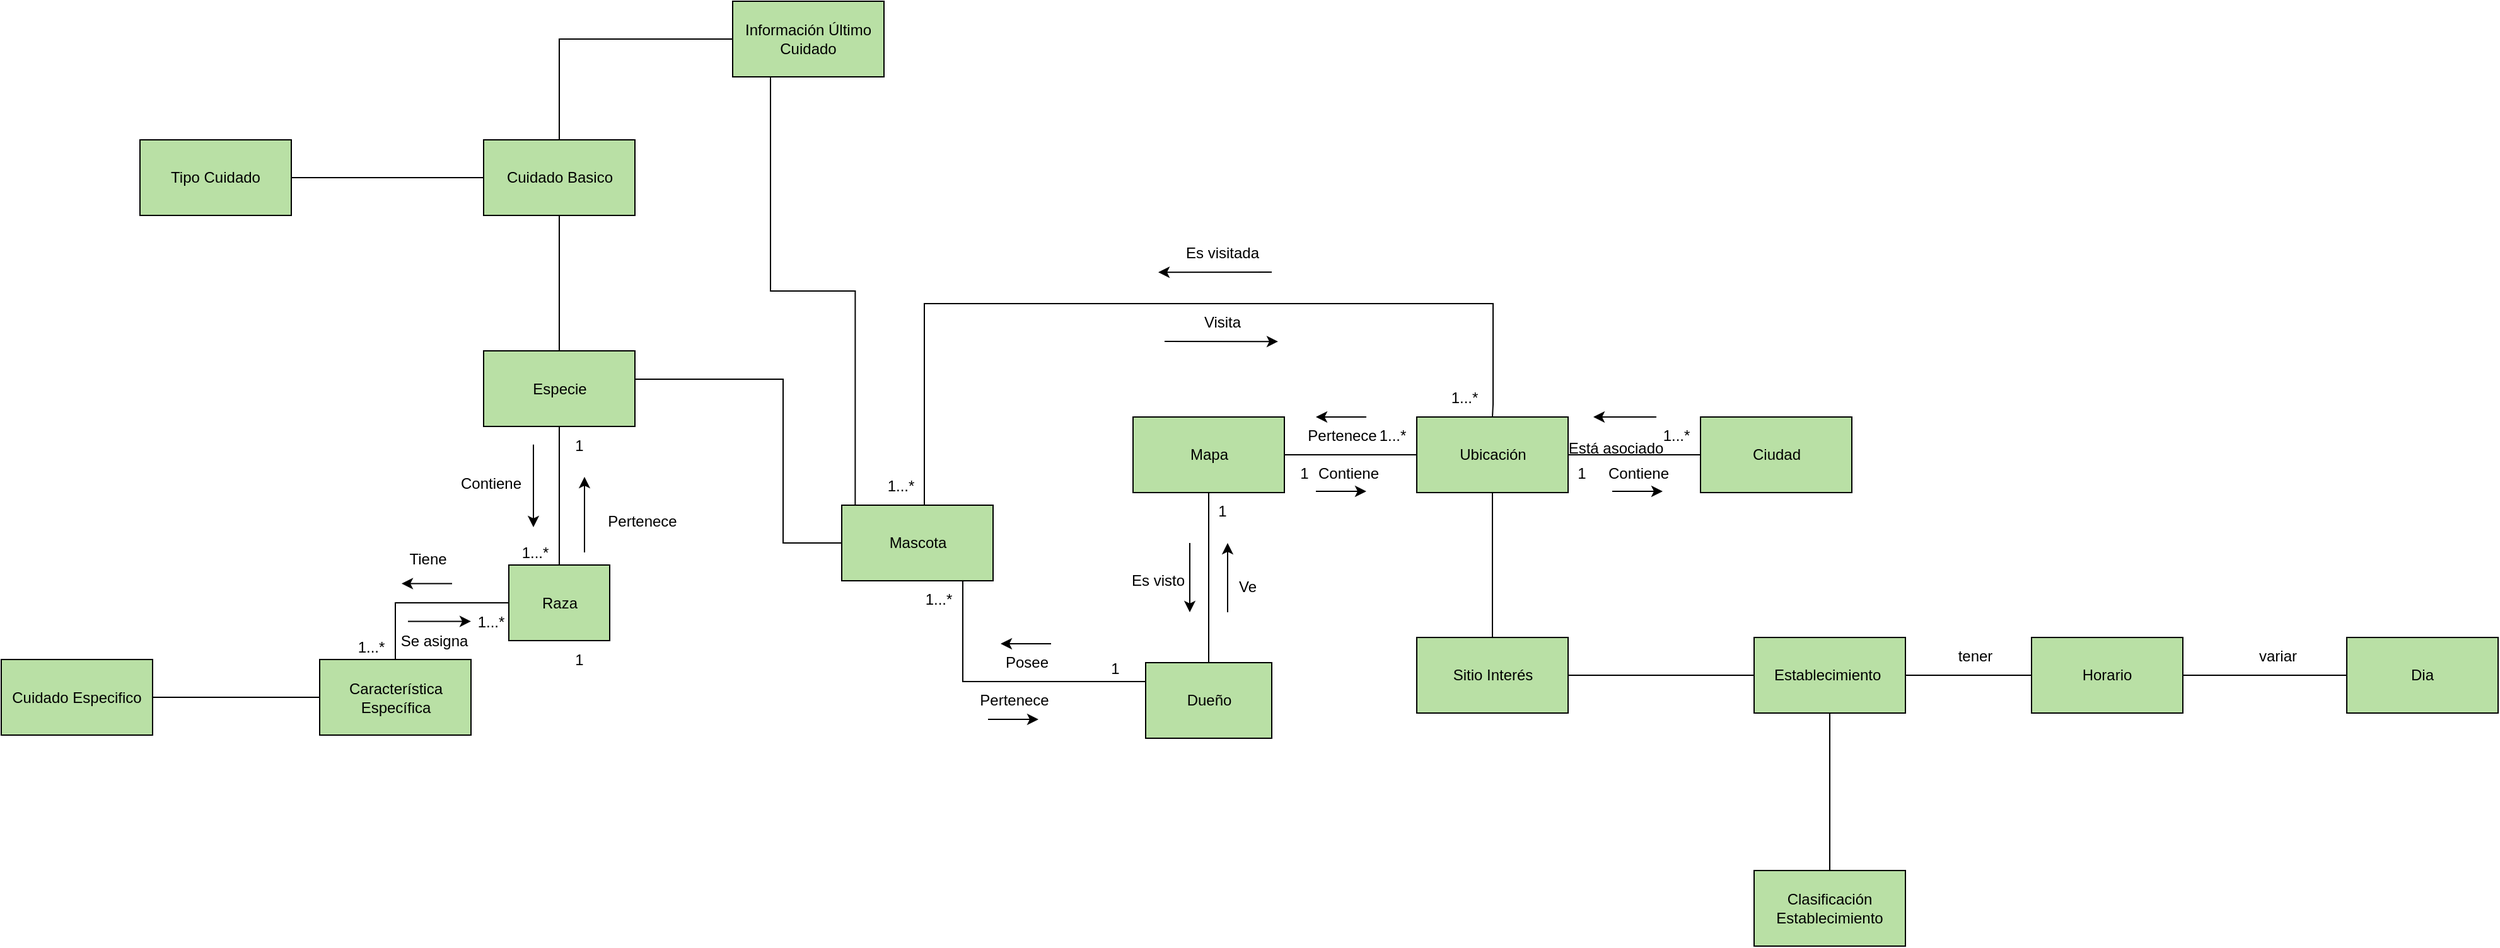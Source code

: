 <mxfile version="21.2.1" type="google">
  <diagram name="Página-1" id="b8PN-qfuAwBhBRi0ub18">
    <mxGraphModel dx="2920" dy="-184" grid="1" gridSize="10" guides="1" tooltips="1" connect="1" arrows="1" fold="1" page="1" pageScale="1" pageWidth="827" pageHeight="1169" math="0" shadow="0">
      <root>
        <mxCell id="0" />
        <mxCell id="1" parent="0" />
        <mxCell id="yJe1_wHuiv2NSmjCoZai-1" style="edgeStyle=orthogonalEdgeStyle;rounded=0;orthogonalLoop=1;jettySize=auto;html=1;exitX=0.5;exitY=1;exitDx=0;exitDy=0;entryX=0.5;entryY=0;entryDx=0;entryDy=0;endArrow=none;endFill=0;" edge="1" parent="1" source="yJe1_wHuiv2NSmjCoZai-60" target="yJe1_wHuiv2NSmjCoZai-13">
          <mxGeometry relative="1" as="geometry" />
        </mxCell>
        <mxCell id="yJe1_wHuiv2NSmjCoZai-2" value="1...*" style="text;html=1;align=center;verticalAlign=middle;resizable=0;points=[];autosize=1;strokeColor=none;fillColor=none;" vertex="1" parent="1">
          <mxGeometry x="-237.5" y="2242.5" width="40" height="30" as="geometry" />
        </mxCell>
        <mxCell id="yJe1_wHuiv2NSmjCoZai-3" value="" style="endArrow=classic;html=1;rounded=0;" edge="1" parent="1">
          <mxGeometry width="50" height="50" relative="1" as="geometry">
            <mxPoint x="-218" y="2171.93" as="sourcePoint" />
            <mxPoint x="-218" y="2237.5" as="targetPoint" />
            <Array as="points">
              <mxPoint x="-218" y="2171.93" />
            </Array>
          </mxGeometry>
        </mxCell>
        <mxCell id="yJe1_wHuiv2NSmjCoZai-4" value="" style="endArrow=classic;html=1;rounded=0;" edge="1" parent="1">
          <mxGeometry width="50" height="50" relative="1" as="geometry">
            <mxPoint x="-177.5" y="2257.5" as="sourcePoint" />
            <mxPoint x="-177.5" y="2197.5" as="targetPoint" />
          </mxGeometry>
        </mxCell>
        <mxCell id="yJe1_wHuiv2NSmjCoZai-5" value="Pertenece" style="text;html=1;align=center;verticalAlign=middle;resizable=0;points=[];autosize=1;strokeColor=none;fillColor=none;" vertex="1" parent="1">
          <mxGeometry x="122.5" y="2360" width="80" height="30" as="geometry" />
        </mxCell>
        <mxCell id="yJe1_wHuiv2NSmjCoZai-6" value="Posee" style="text;html=1;align=center;verticalAlign=middle;resizable=0;points=[];autosize=1;strokeColor=none;fillColor=none;" vertex="1" parent="1">
          <mxGeometry x="142.5" y="2330" width="60" height="30" as="geometry" />
        </mxCell>
        <mxCell id="yJe1_wHuiv2NSmjCoZai-7" value="" style="endArrow=classic;html=1;rounded=0;" edge="1" parent="1">
          <mxGeometry width="50" height="50" relative="1" as="geometry">
            <mxPoint x="192.5" y="2330" as="sourcePoint" />
            <mxPoint x="152.5" y="2330" as="targetPoint" />
            <Array as="points" />
          </mxGeometry>
        </mxCell>
        <mxCell id="yJe1_wHuiv2NSmjCoZai-8" value="" style="endArrow=classic;html=1;rounded=0;" edge="1" parent="1">
          <mxGeometry width="50" height="50" relative="1" as="geometry">
            <mxPoint x="142.5" y="2390" as="sourcePoint" />
            <mxPoint x="182.5" y="2390" as="targetPoint" />
          </mxGeometry>
        </mxCell>
        <mxCell id="yJe1_wHuiv2NSmjCoZai-9" style="edgeStyle=orthogonalEdgeStyle;rounded=0;orthogonalLoop=1;jettySize=auto;html=1;endArrow=none;endFill=0;" edge="1" parent="1" source="yJe1_wHuiv2NSmjCoZai-11" target="yJe1_wHuiv2NSmjCoZai-15">
          <mxGeometry relative="1" as="geometry">
            <Array as="points">
              <mxPoint x="122.5" y="2360" />
            </Array>
          </mxGeometry>
        </mxCell>
        <mxCell id="yJe1_wHuiv2NSmjCoZai-10" style="edgeStyle=orthogonalEdgeStyle;rounded=0;orthogonalLoop=1;jettySize=auto;html=1;exitX=0.75;exitY=0;exitDx=0;exitDy=0;endArrow=none;endFill=0;entryX=0.5;entryY=0;entryDx=0;entryDy=0;" edge="1" parent="1" source="yJe1_wHuiv2NSmjCoZai-11" target="yJe1_wHuiv2NSmjCoZai-48">
          <mxGeometry relative="1" as="geometry">
            <Array as="points">
              <mxPoint x="92" y="2220" />
              <mxPoint x="92" y="2060" />
              <mxPoint x="543" y="2060" />
              <mxPoint x="543" y="2140" />
            </Array>
            <mxPoint x="680" y="2140" as="targetPoint" />
          </mxGeometry>
        </mxCell>
        <mxCell id="yJe1_wHuiv2NSmjCoZai-11" value="Mascota" style="rounded=0;whiteSpace=wrap;html=1;fillColor=#B9E0A5;" vertex="1" parent="1">
          <mxGeometry x="26.5" y="2220" width="120" height="60" as="geometry" />
        </mxCell>
        <mxCell id="yJe1_wHuiv2NSmjCoZai-12" style="edgeStyle=orthogonalEdgeStyle;rounded=0;orthogonalLoop=1;jettySize=auto;html=1;exitX=0;exitY=0.5;exitDx=0;exitDy=0;endArrow=none;endFill=0;" edge="1" parent="1" source="yJe1_wHuiv2NSmjCoZai-13" target="yJe1_wHuiv2NSmjCoZai-40">
          <mxGeometry relative="1" as="geometry" />
        </mxCell>
        <mxCell id="yJe1_wHuiv2NSmjCoZai-13" value="Raza" style="rounded=0;whiteSpace=wrap;html=1;fillColor=#B9E0A5;" vertex="1" parent="1">
          <mxGeometry x="-237.5" y="2267.5" width="80" height="60" as="geometry" />
        </mxCell>
        <mxCell id="yJe1_wHuiv2NSmjCoZai-14" style="edgeStyle=orthogonalEdgeStyle;rounded=0;orthogonalLoop=1;jettySize=auto;html=1;exitX=0.5;exitY=0;exitDx=0;exitDy=0;endArrow=none;endFill=0;" edge="1" parent="1" source="yJe1_wHuiv2NSmjCoZai-15" target="yJe1_wHuiv2NSmjCoZai-21">
          <mxGeometry relative="1" as="geometry" />
        </mxCell>
        <mxCell id="yJe1_wHuiv2NSmjCoZai-15" value="Dueño" style="rounded=0;whiteSpace=wrap;html=1;fillColor=#B9E0A5;" vertex="1" parent="1">
          <mxGeometry x="267.5" y="2345" width="100" height="60" as="geometry" />
        </mxCell>
        <mxCell id="yJe1_wHuiv2NSmjCoZai-16" value="1" style="text;html=1;align=center;verticalAlign=middle;resizable=0;points=[];autosize=1;strokeColor=none;fillColor=none;" vertex="1" parent="1">
          <mxGeometry x="-197.5" y="2157.5" width="30" height="30" as="geometry" />
        </mxCell>
        <mxCell id="yJe1_wHuiv2NSmjCoZai-17" value="1" style="text;html=1;align=center;verticalAlign=middle;resizable=0;points=[];autosize=1;strokeColor=none;fillColor=none;" vertex="1" parent="1">
          <mxGeometry x="-197.5" y="2327.5" width="30" height="30" as="geometry" />
        </mxCell>
        <mxCell id="yJe1_wHuiv2NSmjCoZai-18" value="1...*" style="text;html=1;align=center;verticalAlign=middle;resizable=0;points=[];autosize=1;strokeColor=none;fillColor=none;" vertex="1" parent="1">
          <mxGeometry x="82.5" y="2280" width="40" height="30" as="geometry" />
        </mxCell>
        <mxCell id="yJe1_wHuiv2NSmjCoZai-19" value="1" style="text;html=1;align=center;verticalAlign=middle;resizable=0;points=[];autosize=1;strokeColor=none;fillColor=none;" vertex="1" parent="1">
          <mxGeometry x="227.5" y="2335" width="30" height="30" as="geometry" />
        </mxCell>
        <mxCell id="yJe1_wHuiv2NSmjCoZai-20" style="edgeStyle=orthogonalEdgeStyle;rounded=0;orthogonalLoop=1;jettySize=auto;html=1;exitX=1;exitY=0.5;exitDx=0;exitDy=0;entryX=0;entryY=0.5;entryDx=0;entryDy=0;endArrow=none;endFill=0;" edge="1" parent="1" source="yJe1_wHuiv2NSmjCoZai-21" target="yJe1_wHuiv2NSmjCoZai-56">
          <mxGeometry relative="1" as="geometry" />
        </mxCell>
        <mxCell id="yJe1_wHuiv2NSmjCoZai-21" value="Mapa" style="rounded=0;whiteSpace=wrap;html=1;fillColor=#B9E0A5;" vertex="1" parent="1">
          <mxGeometry x="257.5" y="2150" width="120" height="60" as="geometry" />
        </mxCell>
        <mxCell id="yJe1_wHuiv2NSmjCoZai-22" value="1" style="text;html=1;align=center;verticalAlign=middle;resizable=0;points=[];autosize=1;strokeColor=none;fillColor=none;" vertex="1" parent="1">
          <mxGeometry x="312.5" y="2210" width="30" height="30" as="geometry" />
        </mxCell>
        <mxCell id="yJe1_wHuiv2NSmjCoZai-23" value="" style="endArrow=classic;html=1;rounded=0;" edge="1" parent="1">
          <mxGeometry width="50" height="50" relative="1" as="geometry">
            <mxPoint x="332.5" y="2305" as="sourcePoint" />
            <mxPoint x="332.5" y="2250" as="targetPoint" />
            <Array as="points" />
          </mxGeometry>
        </mxCell>
        <mxCell id="yJe1_wHuiv2NSmjCoZai-24" value="" style="endArrow=classic;html=1;rounded=0;" edge="1" parent="1">
          <mxGeometry width="50" height="50" relative="1" as="geometry">
            <mxPoint x="302.5" y="2250" as="sourcePoint" />
            <mxPoint x="302.5" y="2305" as="targetPoint" />
            <Array as="points" />
          </mxGeometry>
        </mxCell>
        <mxCell id="yJe1_wHuiv2NSmjCoZai-25" value="Ve" style="text;html=1;align=center;verticalAlign=middle;resizable=0;points=[];autosize=1;strokeColor=none;fillColor=none;" vertex="1" parent="1">
          <mxGeometry x="327.5" y="2270" width="40" height="30" as="geometry" />
        </mxCell>
        <mxCell id="yJe1_wHuiv2NSmjCoZai-26" value="Pertenece" style="text;html=1;align=center;verticalAlign=middle;resizable=0;points=[];autosize=1;strokeColor=none;fillColor=none;" vertex="1" parent="1">
          <mxGeometry x="382.5" y="2150" width="80" height="30" as="geometry" />
        </mxCell>
        <mxCell id="yJe1_wHuiv2NSmjCoZai-27" value="1" style="text;html=1;align=center;verticalAlign=middle;resizable=0;points=[];autosize=1;strokeColor=none;fillColor=none;" vertex="1" parent="1">
          <mxGeometry x="597.5" y="2180" width="30" height="30" as="geometry" />
        </mxCell>
        <mxCell id="yJe1_wHuiv2NSmjCoZai-28" value="" style="endArrow=classic;html=1;rounded=0;" edge="1" parent="1">
          <mxGeometry width="50" height="50" relative="1" as="geometry">
            <mxPoint x="637.5" y="2209" as="sourcePoint" />
            <mxPoint x="677.5" y="2209" as="targetPoint" />
          </mxGeometry>
        </mxCell>
        <mxCell id="yJe1_wHuiv2NSmjCoZai-29" value="" style="endArrow=classic;html=1;rounded=0;" edge="1" parent="1">
          <mxGeometry width="50" height="50" relative="1" as="geometry">
            <mxPoint x="672.5" y="2150" as="sourcePoint" />
            <mxPoint x="622.5" y="2150" as="targetPoint" />
            <Array as="points" />
          </mxGeometry>
        </mxCell>
        <mxCell id="yJe1_wHuiv2NSmjCoZai-30" value="1...*" style="text;html=1;align=center;verticalAlign=middle;resizable=0;points=[];autosize=1;strokeColor=none;fillColor=none;" vertex="1" parent="1">
          <mxGeometry x="667.5" y="2150" width="40" height="30" as="geometry" />
        </mxCell>
        <mxCell id="yJe1_wHuiv2NSmjCoZai-31" value="Contiene" style="text;html=1;align=center;verticalAlign=middle;resizable=0;points=[];autosize=1;strokeColor=none;fillColor=none;" vertex="1" parent="1">
          <mxGeometry x="622.5" y="2180" width="70" height="30" as="geometry" />
        </mxCell>
        <mxCell id="yJe1_wHuiv2NSmjCoZai-32" value="Está asociado" style="text;html=1;align=center;verticalAlign=middle;resizable=0;points=[];autosize=1;strokeColor=none;fillColor=none;" vertex="1" parent="1">
          <mxGeometry x="589.5" y="2160" width="100" height="30" as="geometry" />
        </mxCell>
        <mxCell id="yJe1_wHuiv2NSmjCoZai-33" value="1...*" style="text;html=1;align=center;verticalAlign=middle;resizable=0;points=[];autosize=1;strokeColor=none;fillColor=none;" vertex="1" parent="1">
          <mxGeometry x="52.5" y="2190" width="40" height="30" as="geometry" />
        </mxCell>
        <mxCell id="yJe1_wHuiv2NSmjCoZai-34" value="Visita" style="text;html=1;align=center;verticalAlign=middle;resizable=0;points=[];autosize=1;strokeColor=none;fillColor=none;" vertex="1" parent="1">
          <mxGeometry x="302.5" y="2060" width="50" height="30" as="geometry" />
        </mxCell>
        <mxCell id="yJe1_wHuiv2NSmjCoZai-35" value="" style="endArrow=classic;html=1;rounded=0;" edge="1" parent="1">
          <mxGeometry width="50" height="50" relative="1" as="geometry">
            <mxPoint x="282.5" y="2090" as="sourcePoint" />
            <mxPoint x="372.5" y="2090.11" as="targetPoint" />
          </mxGeometry>
        </mxCell>
        <mxCell id="yJe1_wHuiv2NSmjCoZai-36" value="Es visitada" style="text;html=1;align=center;verticalAlign=middle;resizable=0;points=[];autosize=1;strokeColor=none;fillColor=none;" vertex="1" parent="1">
          <mxGeometry x="287.5" y="2005" width="80" height="30" as="geometry" />
        </mxCell>
        <mxCell id="yJe1_wHuiv2NSmjCoZai-37" value="1...*" style="text;html=1;align=center;verticalAlign=middle;resizable=0;points=[];autosize=1;strokeColor=none;fillColor=none;" vertex="1" parent="1">
          <mxGeometry x="500" y="2120" width="40" height="30" as="geometry" />
        </mxCell>
        <mxCell id="yJe1_wHuiv2NSmjCoZai-38" value="" style="endArrow=classic;html=1;rounded=0;" edge="1" parent="1">
          <mxGeometry width="50" height="50" relative="1" as="geometry">
            <mxPoint x="367.5" y="2035" as="sourcePoint" />
            <mxPoint x="277.5" y="2035.11" as="targetPoint" />
          </mxGeometry>
        </mxCell>
        <mxCell id="yJe1_wHuiv2NSmjCoZai-39" style="edgeStyle=orthogonalEdgeStyle;rounded=0;orthogonalLoop=1;jettySize=auto;html=1;exitX=0;exitY=0.5;exitDx=0;exitDy=0;endArrow=none;endFill=0;" edge="1" parent="1" source="yJe1_wHuiv2NSmjCoZai-40" target="yJe1_wHuiv2NSmjCoZai-70">
          <mxGeometry relative="1" as="geometry" />
        </mxCell>
        <mxCell id="yJe1_wHuiv2NSmjCoZai-40" value="Característica Específica" style="rounded=0;whiteSpace=wrap;html=1;fillColor=#B9E0A5;" vertex="1" parent="1">
          <mxGeometry x="-387.5" y="2342.5" width="120" height="60" as="geometry" />
        </mxCell>
        <mxCell id="yJe1_wHuiv2NSmjCoZai-41" value="1...*" style="text;html=1;align=center;verticalAlign=middle;resizable=0;points=[];autosize=1;strokeColor=none;fillColor=none;" vertex="1" parent="1">
          <mxGeometry x="-272.5" y="2297.5" width="40" height="30" as="geometry" />
        </mxCell>
        <mxCell id="yJe1_wHuiv2NSmjCoZai-42" value="1...*" style="text;html=1;align=center;verticalAlign=middle;resizable=0;points=[];autosize=1;strokeColor=none;fillColor=none;" vertex="1" parent="1">
          <mxGeometry x="-367.5" y="2317.5" width="40" height="30" as="geometry" />
        </mxCell>
        <mxCell id="yJe1_wHuiv2NSmjCoZai-43" value="Tiene" style="text;html=1;align=center;verticalAlign=middle;resizable=0;points=[];autosize=1;strokeColor=none;fillColor=none;" vertex="1" parent="1">
          <mxGeometry x="-327.5" y="2247.5" width="50" height="30" as="geometry" />
        </mxCell>
        <mxCell id="yJe1_wHuiv2NSmjCoZai-44" value="" style="endArrow=classic;html=1;rounded=0;" edge="1" parent="1">
          <mxGeometry width="50" height="50" relative="1" as="geometry">
            <mxPoint x="-282.5" y="2282.21" as="sourcePoint" />
            <mxPoint x="-322.5" y="2282.21" as="targetPoint" />
            <Array as="points">
              <mxPoint x="-282.5" y="2282.21" />
            </Array>
          </mxGeometry>
        </mxCell>
        <mxCell id="yJe1_wHuiv2NSmjCoZai-45" value="" style="endArrow=classic;html=1;rounded=0;" edge="1" parent="1">
          <mxGeometry width="50" height="50" relative="1" as="geometry">
            <mxPoint x="-317.5" y="2312.21" as="sourcePoint" />
            <mxPoint x="-267.5" y="2312.21" as="targetPoint" />
            <Array as="points">
              <mxPoint x="-317.5" y="2312.21" />
            </Array>
          </mxGeometry>
        </mxCell>
        <mxCell id="yJe1_wHuiv2NSmjCoZai-46" value="Se asigna" style="text;html=1;align=center;verticalAlign=middle;resizable=0;points=[];autosize=1;strokeColor=none;fillColor=none;" vertex="1" parent="1">
          <mxGeometry x="-337.5" y="2312.5" width="80" height="30" as="geometry" />
        </mxCell>
        <mxCell id="yJe1_wHuiv2NSmjCoZai-47" style="edgeStyle=orthogonalEdgeStyle;rounded=0;orthogonalLoop=1;jettySize=auto;html=1;exitX=0.5;exitY=1;exitDx=0;exitDy=0;endArrow=none;endFill=0;" edge="1" parent="1" source="yJe1_wHuiv2NSmjCoZai-48" target="yJe1_wHuiv2NSmjCoZai-62">
          <mxGeometry relative="1" as="geometry" />
        </mxCell>
        <mxCell id="yJe1_wHuiv2NSmjCoZai-48" value="Ubicación" style="rounded=0;whiteSpace=wrap;html=1;fillColor=#B9E0A5;" vertex="1" parent="1">
          <mxGeometry x="482.5" y="2150" width="120" height="60" as="geometry" />
        </mxCell>
        <mxCell id="yJe1_wHuiv2NSmjCoZai-49" value="1" style="text;html=1;align=center;verticalAlign=middle;resizable=0;points=[];autosize=1;strokeColor=none;fillColor=none;" vertex="1" parent="1">
          <mxGeometry x="377.5" y="2180" width="30" height="30" as="geometry" />
        </mxCell>
        <mxCell id="yJe1_wHuiv2NSmjCoZai-50" value="1...*" style="text;html=1;align=center;verticalAlign=middle;resizable=0;points=[];autosize=1;strokeColor=none;fillColor=none;" vertex="1" parent="1">
          <mxGeometry x="442.5" y="2150" width="40" height="30" as="geometry" />
        </mxCell>
        <mxCell id="yJe1_wHuiv2NSmjCoZai-51" value="" style="endArrow=classic;html=1;rounded=0;" edge="1" parent="1">
          <mxGeometry width="50" height="50" relative="1" as="geometry">
            <mxPoint x="402.5" y="2209" as="sourcePoint" />
            <mxPoint x="442.5" y="2209" as="targetPoint" />
          </mxGeometry>
        </mxCell>
        <mxCell id="yJe1_wHuiv2NSmjCoZai-52" value="" style="endArrow=classic;html=1;rounded=0;" edge="1" parent="1">
          <mxGeometry width="50" height="50" relative="1" as="geometry">
            <mxPoint x="442.5" y="2150" as="sourcePoint" />
            <mxPoint x="402.5" y="2150" as="targetPoint" />
            <Array as="points" />
          </mxGeometry>
        </mxCell>
        <mxCell id="yJe1_wHuiv2NSmjCoZai-53" value="Contiene" style="text;html=1;align=center;verticalAlign=middle;resizable=0;points=[];autosize=1;strokeColor=none;fillColor=none;" vertex="1" parent="1">
          <mxGeometry x="392.5" y="2180" width="70" height="30" as="geometry" />
        </mxCell>
        <mxCell id="yJe1_wHuiv2NSmjCoZai-54" value="Es visto" style="text;html=1;align=center;verticalAlign=middle;resizable=0;points=[];autosize=1;strokeColor=none;fillColor=none;" vertex="1" parent="1">
          <mxGeometry x="241.5" y="2265" width="70" height="30" as="geometry" />
        </mxCell>
        <mxCell id="yJe1_wHuiv2NSmjCoZai-55" style="edgeStyle=orthogonalEdgeStyle;rounded=0;orthogonalLoop=1;jettySize=auto;html=1;endArrow=none;endFill=0;entryX=1;entryY=0.5;entryDx=0;entryDy=0;exitX=0;exitY=0.5;exitDx=0;exitDy=0;" edge="1" parent="1" source="yJe1_wHuiv2NSmjCoZai-11" target="yJe1_wHuiv2NSmjCoZai-60">
          <mxGeometry relative="1" as="geometry">
            <mxPoint x="-137.462" y="2275" as="targetPoint" />
            <Array as="points">
              <mxPoint x="-20" y="2250" />
              <mxPoint x="-20" y="2120" />
              <mxPoint x="-137" y="2120" />
            </Array>
          </mxGeometry>
        </mxCell>
        <mxCell id="yJe1_wHuiv2NSmjCoZai-56" value="Ciudad" style="rounded=0;whiteSpace=wrap;html=1;fillColor=#B9E0A5;" vertex="1" parent="1">
          <mxGeometry x="707.5" y="2150" width="120" height="60" as="geometry" />
        </mxCell>
        <mxCell id="yJe1_wHuiv2NSmjCoZai-57" value="Contiene" style="text;html=1;align=center;verticalAlign=middle;resizable=0;points=[];autosize=1;strokeColor=none;fillColor=none;" vertex="1" parent="1">
          <mxGeometry x="-287.5" y="2187.5" width="70" height="30" as="geometry" />
        </mxCell>
        <mxCell id="yJe1_wHuiv2NSmjCoZai-58" value="Pertenece" style="text;html=1;align=center;verticalAlign=middle;resizable=0;points=[];autosize=1;strokeColor=none;fillColor=none;" vertex="1" parent="1">
          <mxGeometry x="-172.5" y="2217.5" width="80" height="30" as="geometry" />
        </mxCell>
        <mxCell id="yJe1_wHuiv2NSmjCoZai-59" style="edgeStyle=orthogonalEdgeStyle;rounded=0;orthogonalLoop=1;jettySize=auto;html=1;exitX=0.5;exitY=0;exitDx=0;exitDy=0;entryX=0.5;entryY=1;entryDx=0;entryDy=0;endArrow=none;endFill=0;" edge="1" parent="1" source="yJe1_wHuiv2NSmjCoZai-60" target="yJe1_wHuiv2NSmjCoZai-72">
          <mxGeometry relative="1" as="geometry" />
        </mxCell>
        <mxCell id="yJe1_wHuiv2NSmjCoZai-60" value="Especie" style="rounded=0;whiteSpace=wrap;html=1;fillColor=#B9E0A5;" vertex="1" parent="1">
          <mxGeometry x="-257.5" y="2097.5" width="120" height="60" as="geometry" />
        </mxCell>
        <mxCell id="yJe1_wHuiv2NSmjCoZai-61" style="edgeStyle=orthogonalEdgeStyle;rounded=0;orthogonalLoop=1;jettySize=auto;html=1;exitX=1;exitY=0.5;exitDx=0;exitDy=0;endArrow=none;endFill=0;" edge="1" parent="1" source="yJe1_wHuiv2NSmjCoZai-62" target="yJe1_wHuiv2NSmjCoZai-66">
          <mxGeometry relative="1" as="geometry" />
        </mxCell>
        <mxCell id="yJe1_wHuiv2NSmjCoZai-62" value="Sitio Interés" style="rounded=0;whiteSpace=wrap;html=1;fillColor=#B9E0A5;" vertex="1" parent="1">
          <mxGeometry x="482.5" y="2325" width="120" height="60" as="geometry" />
        </mxCell>
        <mxCell id="yJe1_wHuiv2NSmjCoZai-63" value="Clasificación Establecimiento" style="rounded=0;whiteSpace=wrap;html=1;fillColor=#B9E0A5;" vertex="1" parent="1">
          <mxGeometry x="750" y="2510" width="120" height="60" as="geometry" />
        </mxCell>
        <mxCell id="yJe1_wHuiv2NSmjCoZai-64" style="edgeStyle=orthogonalEdgeStyle;rounded=0;orthogonalLoop=1;jettySize=auto;html=1;exitX=0.5;exitY=1;exitDx=0;exitDy=0;entryX=0.5;entryY=0;entryDx=0;entryDy=0;endArrow=none;endFill=0;" edge="1" parent="1" source="yJe1_wHuiv2NSmjCoZai-66" target="yJe1_wHuiv2NSmjCoZai-63">
          <mxGeometry relative="1" as="geometry" />
        </mxCell>
        <mxCell id="yJe1_wHuiv2NSmjCoZai-65" style="edgeStyle=orthogonalEdgeStyle;rounded=0;orthogonalLoop=1;jettySize=auto;html=1;exitX=1;exitY=0.5;exitDx=0;exitDy=0;endArrow=none;endFill=0;" edge="1" parent="1" source="yJe1_wHuiv2NSmjCoZai-66" target="yJe1_wHuiv2NSmjCoZai-68">
          <mxGeometry relative="1" as="geometry" />
        </mxCell>
        <mxCell id="yJe1_wHuiv2NSmjCoZai-66" value="Establecimiento&amp;nbsp;" style="rounded=0;whiteSpace=wrap;html=1;fillColor=#B9E0A5;" vertex="1" parent="1">
          <mxGeometry x="750" y="2325" width="120" height="60" as="geometry" />
        </mxCell>
        <mxCell id="yJe1_wHuiv2NSmjCoZai-67" style="edgeStyle=orthogonalEdgeStyle;rounded=0;orthogonalLoop=1;jettySize=auto;html=1;exitX=1;exitY=0.5;exitDx=0;exitDy=0;endArrow=none;endFill=0;" edge="1" parent="1" source="yJe1_wHuiv2NSmjCoZai-68" target="yJe1_wHuiv2NSmjCoZai-69">
          <mxGeometry relative="1" as="geometry" />
        </mxCell>
        <mxCell id="yJe1_wHuiv2NSmjCoZai-68" value="Horario" style="rounded=0;whiteSpace=wrap;html=1;fillColor=#B9E0A5;" vertex="1" parent="1">
          <mxGeometry x="970" y="2325" width="120" height="60" as="geometry" />
        </mxCell>
        <mxCell id="yJe1_wHuiv2NSmjCoZai-69" value="Dia" style="rounded=0;whiteSpace=wrap;html=1;fillColor=#B9E0A5;" vertex="1" parent="1">
          <mxGeometry x="1220" y="2325" width="120" height="60" as="geometry" />
        </mxCell>
        <mxCell id="yJe1_wHuiv2NSmjCoZai-70" value="Cuidado Especifico" style="rounded=0;whiteSpace=wrap;html=1;fillColor=#B9E0A5;" vertex="1" parent="1">
          <mxGeometry x="-640" y="2342.5" width="120" height="60" as="geometry" />
        </mxCell>
        <mxCell id="yJe1_wHuiv2NSmjCoZai-71" style="edgeStyle=orthogonalEdgeStyle;rounded=0;orthogonalLoop=1;jettySize=auto;html=1;exitX=0;exitY=0.5;exitDx=0;exitDy=0;endArrow=none;endFill=0;" edge="1" parent="1" source="yJe1_wHuiv2NSmjCoZai-72" target="yJe1_wHuiv2NSmjCoZai-73">
          <mxGeometry relative="1" as="geometry" />
        </mxCell>
        <mxCell id="yJe1_wHuiv2NSmjCoZai-72" value="Cuidado Basico" style="rounded=0;whiteSpace=wrap;html=1;fillColor=#B9E0A5;" vertex="1" parent="1">
          <mxGeometry x="-257.5" y="1930" width="120" height="60" as="geometry" />
        </mxCell>
        <mxCell id="yJe1_wHuiv2NSmjCoZai-73" value="Tipo Cuidado" style="rounded=0;whiteSpace=wrap;html=1;fillColor=#B9E0A5;" vertex="1" parent="1">
          <mxGeometry x="-530" y="1930" width="120" height="60" as="geometry" />
        </mxCell>
        <mxCell id="yJe1_wHuiv2NSmjCoZai-74" style="edgeStyle=orthogonalEdgeStyle;rounded=0;orthogonalLoop=1;jettySize=auto;html=1;exitX=0.25;exitY=1;exitDx=0;exitDy=0;entryX=0.089;entryY=0.006;entryDx=0;entryDy=0;entryPerimeter=0;endArrow=none;endFill=0;" edge="1" parent="1" source="yJe1_wHuiv2NSmjCoZai-76" target="yJe1_wHuiv2NSmjCoZai-11">
          <mxGeometry relative="1" as="geometry" />
        </mxCell>
        <mxCell id="yJe1_wHuiv2NSmjCoZai-75" style="edgeStyle=orthogonalEdgeStyle;rounded=0;orthogonalLoop=1;jettySize=auto;html=1;exitX=0;exitY=0.5;exitDx=0;exitDy=0;endArrow=none;endFill=0;" edge="1" parent="1" source="yJe1_wHuiv2NSmjCoZai-76" target="yJe1_wHuiv2NSmjCoZai-72">
          <mxGeometry relative="1" as="geometry" />
        </mxCell>
        <mxCell id="yJe1_wHuiv2NSmjCoZai-76" value="Información Último Cuidado" style="rounded=0;whiteSpace=wrap;html=1;fillColor=#B9E0A5;" vertex="1" parent="1">
          <mxGeometry x="-60" y="1820" width="120" height="60" as="geometry" />
        </mxCell>
        <mxCell id="yJe1_wHuiv2NSmjCoZai-77" value="tener" style="text;html=1;align=center;verticalAlign=middle;resizable=0;points=[];autosize=1;strokeColor=none;fillColor=none;" vertex="1" parent="1">
          <mxGeometry x="900" y="2325" width="50" height="30" as="geometry" />
        </mxCell>
        <mxCell id="yJe1_wHuiv2NSmjCoZai-78" value="variar" style="text;html=1;align=center;verticalAlign=middle;resizable=0;points=[];autosize=1;strokeColor=none;fillColor=none;" vertex="1" parent="1">
          <mxGeometry x="1140" y="2325" width="50" height="30" as="geometry" />
        </mxCell>
      </root>
    </mxGraphModel>
  </diagram>
</mxfile>

